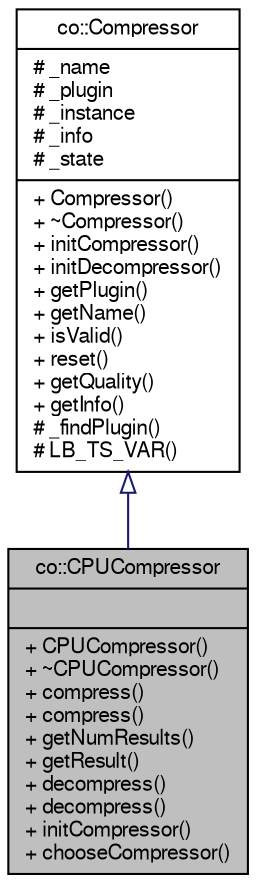 digraph G
{
  edge [fontname="FreeSans",fontsize="10",labelfontname="FreeSans",labelfontsize="10"];
  node [fontname="FreeSans",fontsize="10",shape=record];
  Node1 [label="{co::CPUCompressor\n||+ CPUCompressor()\l+ ~CPUCompressor()\l+ compress()\l+ compress()\l+ getNumResults()\l+ getResult()\l+ decompress()\l+ decompress()\l+ initCompressor()\l+ chooseCompressor()\l}",height=0.2,width=0.4,color="black", fillcolor="grey75", style="filled" fontcolor="black"];
  Node2 -> Node1 [dir="back",color="midnightblue",fontsize="10",style="solid",arrowtail="onormal",fontname="FreeSans"];
  Node2 [label="{co::Compressor\n|# _name\l# _plugin\l# _instance\l# _info\l# _state\l|+ Compressor()\l+ ~Compressor()\l+ initCompressor()\l+ initDecompressor()\l+ getPlugin()\l+ getName()\l+ isValid()\l+ reset()\l+ getQuality()\l+ getInfo()\l# _findPlugin()\l# LB_TS_VAR()\l}",height=0.2,width=0.4,color="black", fillcolor="white", style="filled",URL="$classco_1_1Compressor.html"];
}
